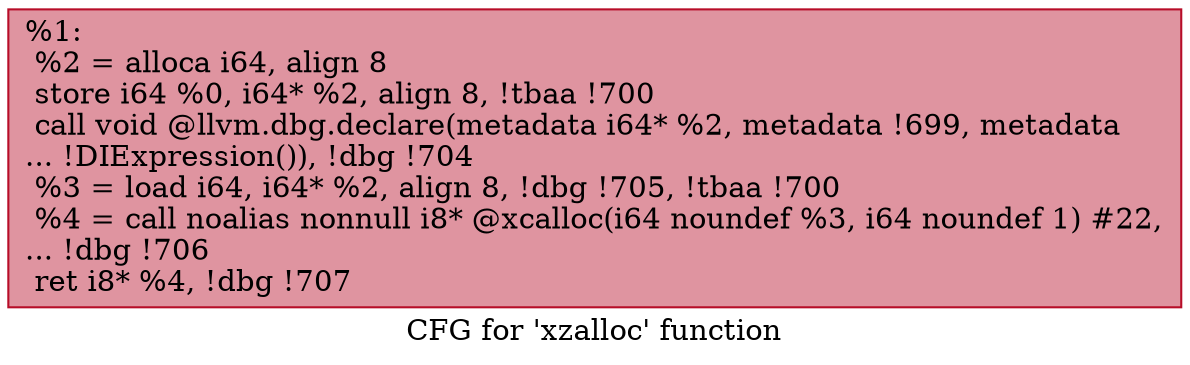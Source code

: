 digraph "CFG for 'xzalloc' function" {
	label="CFG for 'xzalloc' function";

	Node0x1992e50 [shape=record,color="#b70d28ff", style=filled, fillcolor="#b70d2870",label="{%1:\l  %2 = alloca i64, align 8\l  store i64 %0, i64* %2, align 8, !tbaa !700\l  call void @llvm.dbg.declare(metadata i64* %2, metadata !699, metadata\l... !DIExpression()), !dbg !704\l  %3 = load i64, i64* %2, align 8, !dbg !705, !tbaa !700\l  %4 = call noalias nonnull i8* @xcalloc(i64 noundef %3, i64 noundef 1) #22,\l... !dbg !706\l  ret i8* %4, !dbg !707\l}"];
}
